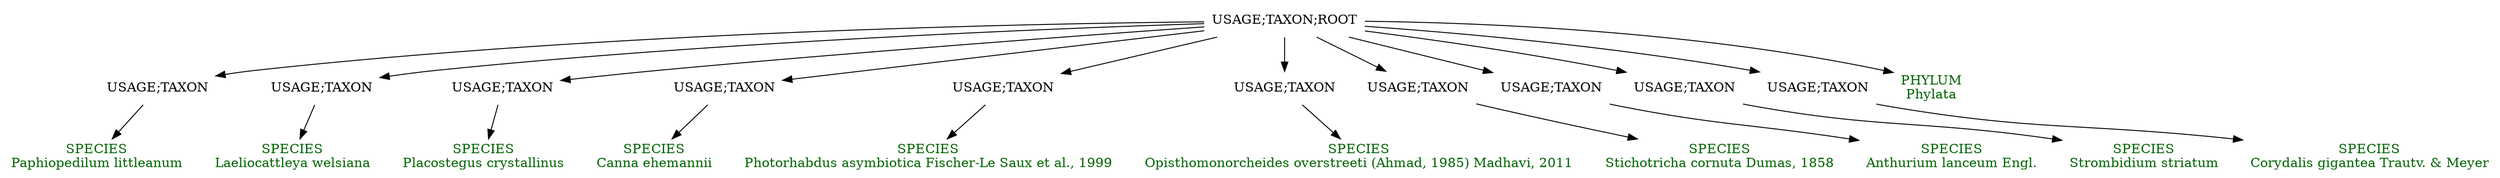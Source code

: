 digraph G {
  node [shape=plaintext]

  n0  [label="SPECIES\nPaphiopedilum littleanum", fontcolor=darkgreen]
  n1  [label="USAGE;TAXON"]
  n1 -> n0
  n2  [label="SPECIES\nLaeliocattleya welsiana", fontcolor=darkgreen]
  n3  [label="USAGE;TAXON"]
  n3 -> n2
  n4  [label="SPECIES\nPlacostegus crystallinus", fontcolor=darkgreen]
  n5  [label="USAGE;TAXON"]
  n5 -> n4
  n6  [label="SPECIES\nCanna ehemannii", fontcolor=darkgreen]
  n7  [label="USAGE;TAXON"]
  n7 -> n6
  n8  [label="SPECIES\nPhotorhabdus asymbiotica Fischer-Le Saux et al., 1999", fontcolor=darkgreen]
  n9  [label="USAGE;TAXON"]
  n9 -> n8
  n10  [label="SPECIES\nOpisthomonorcheides overstreeti (Ahmad, 1985) Madhavi, 2011", fontcolor=darkgreen]
  n11  [label="USAGE;TAXON"]
  n11 -> n10
  n12  [label="SPECIES\nStichotricha cornuta Dumas, 1858", fontcolor=darkgreen]
  n13  [label="USAGE;TAXON"]
  n13 -> n12
  n14  [label="SPECIES\nAnthurium lanceum Engl.", fontcolor=darkgreen]
  n15  [label="USAGE;TAXON"]
  n15 -> n14
  n16  [label="SPECIES\nStrombidium striatum", fontcolor=darkgreen]
  n17  [label="USAGE;TAXON"]
  n17 -> n16
  n18  [label="SPECIES\nCorydalis gigantea Trautv. & Meyer", fontcolor=darkgreen]
  n19  [label="USAGE;TAXON"]
  n19 -> n18
  n20  [label="PHYLUM\nPhylata", fontcolor=darkgreen]
  n21  [label="USAGE;TAXON;ROOT"]
  n21 -> n9
  n21 -> n7
  n21 -> n5
  n21 -> n3
  n21 -> n1
  n21 -> n20
  n21 -> n19
  n21 -> n15
  n21 -> n17
  n21 -> n11
  n21 -> n13
}
